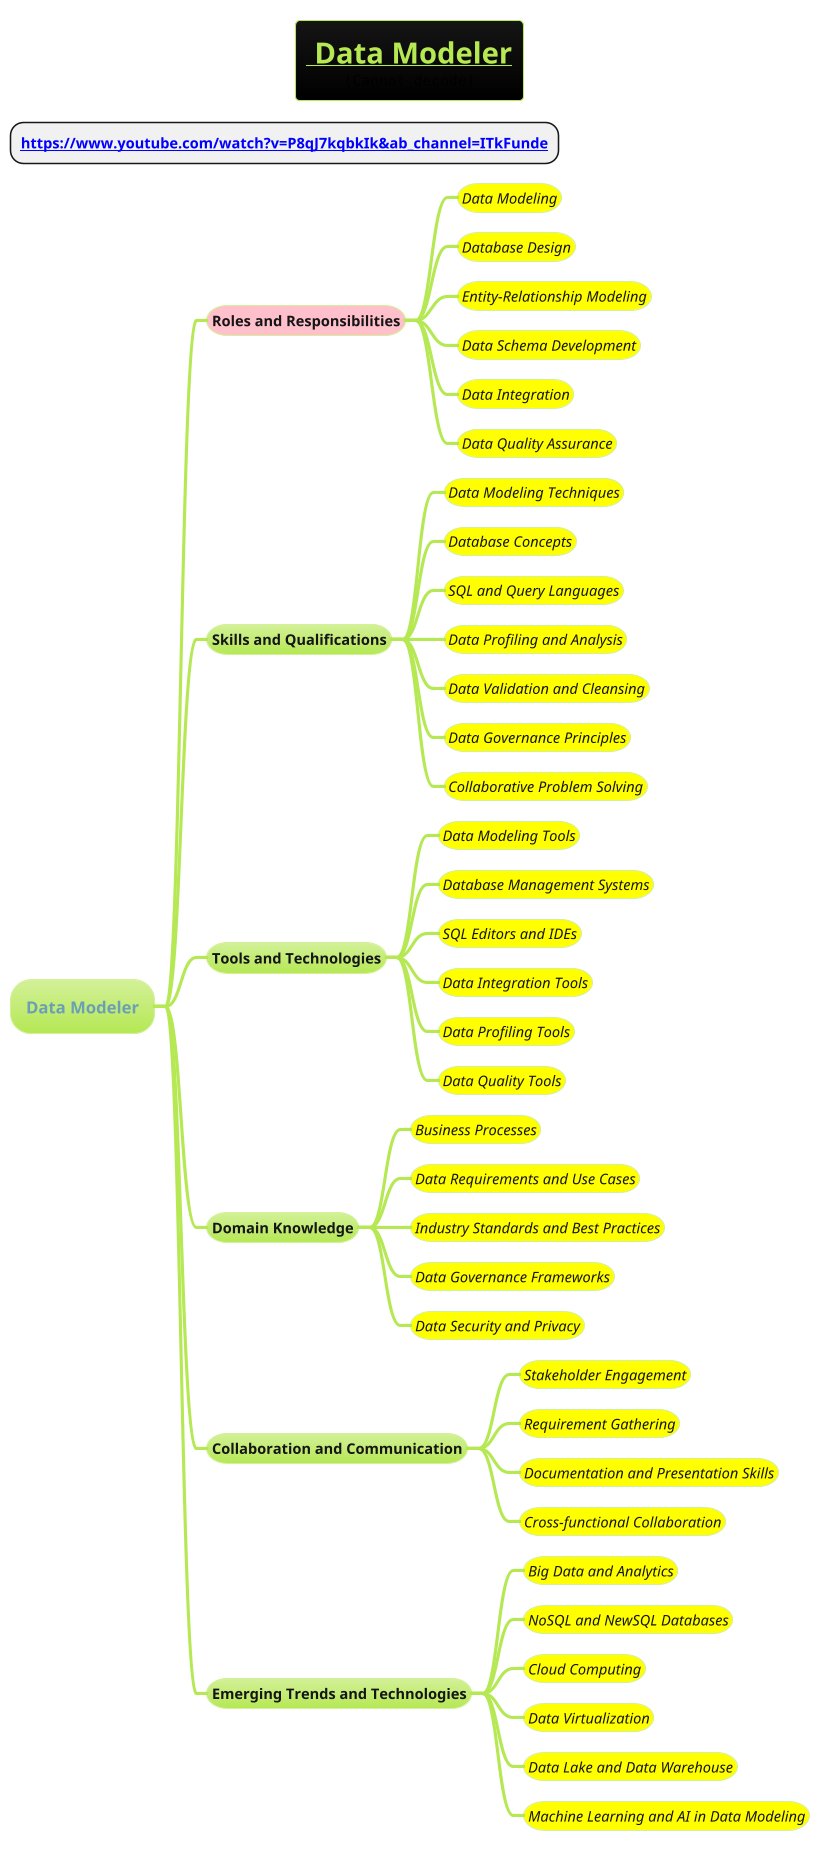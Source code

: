 @startmindmap
title =__ Data Modeler__\n<img:images/img_1.png{scale=.7}>
* **[[https://www.youtube.com/watch?v=P8qJ7kqbkIk&ab_channel=ITkFunde]]**
!theme hacker

* Data Modeler
**[#pink] **Roles and Responsibilities**
***[#yellow] <i><size:14>Data Modeling
***[#yellow] <i><size:14>Database Design
***[#yellow] <i><size:14>Entity-Relationship Modeling
***[#yellow] <i><size:14>Data Schema Development
***[#yellow] <i><size:14>Data Integration
***[#yellow] <i><size:14>Data Quality Assurance
** Skills and Qualifications
***[#yellow] <i><size:14>Data Modeling Techniques
***[#yellow] <i><size:14>Database Concepts
***[#yellow] <i><size:14>SQL and Query Languages
***[#yellow] <i><size:14>Data Profiling and Analysis
***[#yellow] <i><size:14>Data Validation and Cleansing
***[#yellow] <i><size:14>Data Governance Principles
***[#yellow] <i><size:14>Collaborative Problem Solving
** Tools and Technologies
***[#yellow] <i><size:14>Data Modeling Tools
***[#yellow] <i><size:14>Database Management Systems
***[#yellow] <i><size:14>SQL Editors and IDEs
***[#yellow] <i><size:14>Data Integration Tools
***[#yellow] <i><size:14>Data Profiling Tools
***[#yellow] <i><size:14>Data Quality Tools
** Domain Knowledge
***[#yellow] <i><size:14>Business Processes
***[#yellow] <i><size:14>Data Requirements and Use Cases
***[#yellow] <i><size:14>Industry Standards and Best Practices
***[#yellow] <i><size:14>Data Governance Frameworks
***[#yellow] <i><size:14>Data Security and Privacy
** Collaboration and Communication
***[#yellow] <i><size:14>Stakeholder Engagement
***[#yellow] <i><size:14>Requirement Gathering
***[#yellow] <i><size:14>Documentation and Presentation Skills
***[#yellow] <i><size:14>Cross-functional Collaboration
** Emerging Trends and Technologies
***[#yellow] <i><size:14>Big Data and Analytics
***[#yellow] <i><size:14>NoSQL and NewSQL Databases
***[#yellow] <i><size:14>Cloud Computing
***[#yellow] <i><size:14>Data Virtualization
***[#yellow] <i><size:14>Data Lake and Data Warehouse
***[#yellow] <i><size:14>Machine Learning and AI in Data Modeling
@endmindmap
